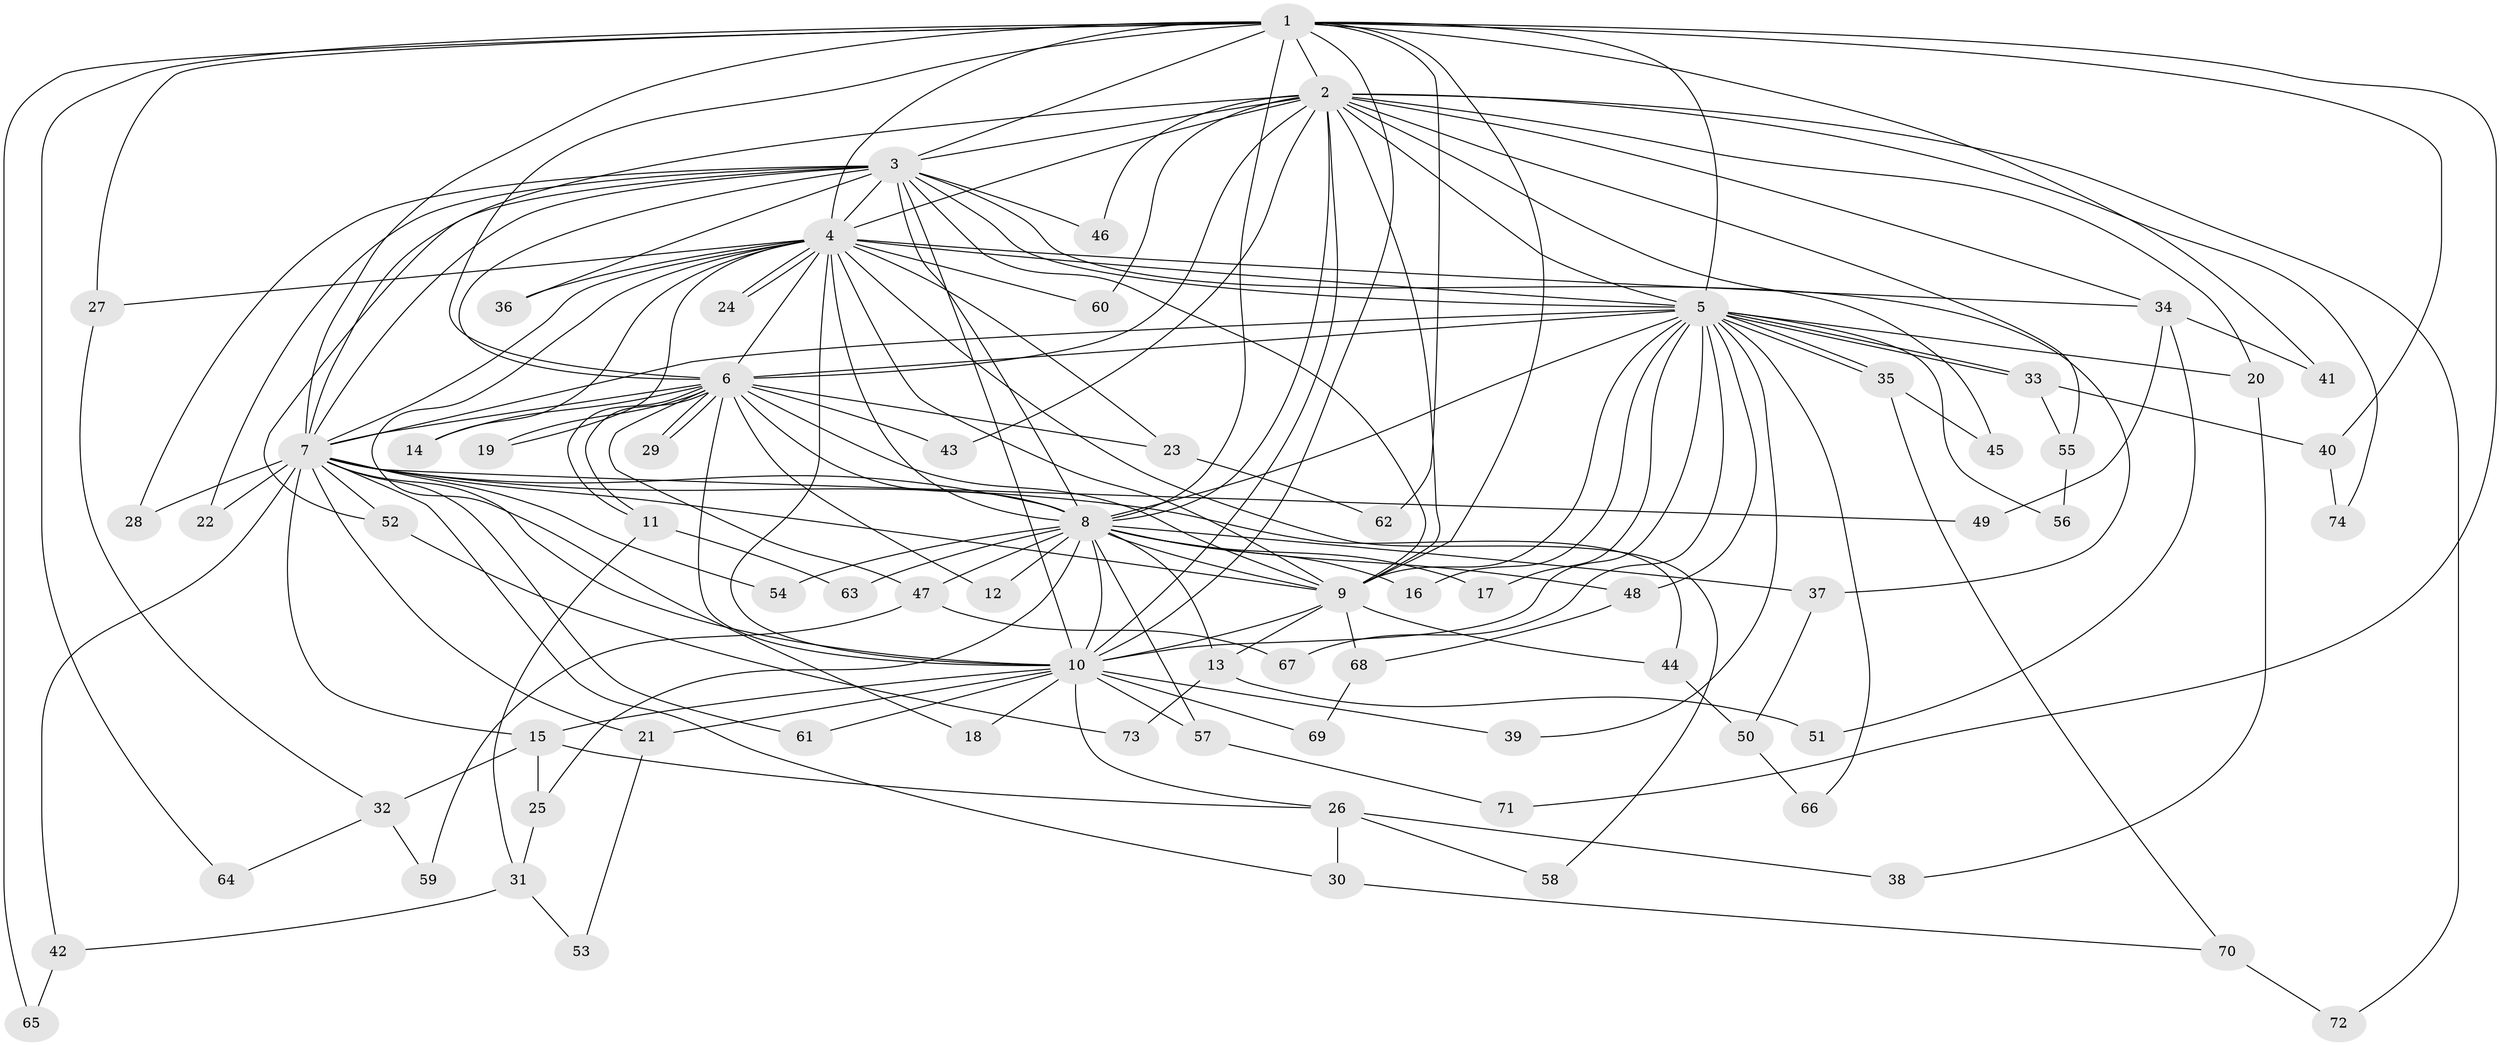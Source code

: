 // Generated by graph-tools (version 1.1) at 2025/49/03/09/25 03:49:32]
// undirected, 74 vertices, 173 edges
graph export_dot {
graph [start="1"]
  node [color=gray90,style=filled];
  1;
  2;
  3;
  4;
  5;
  6;
  7;
  8;
  9;
  10;
  11;
  12;
  13;
  14;
  15;
  16;
  17;
  18;
  19;
  20;
  21;
  22;
  23;
  24;
  25;
  26;
  27;
  28;
  29;
  30;
  31;
  32;
  33;
  34;
  35;
  36;
  37;
  38;
  39;
  40;
  41;
  42;
  43;
  44;
  45;
  46;
  47;
  48;
  49;
  50;
  51;
  52;
  53;
  54;
  55;
  56;
  57;
  58;
  59;
  60;
  61;
  62;
  63;
  64;
  65;
  66;
  67;
  68;
  69;
  70;
  71;
  72;
  73;
  74;
  1 -- 2;
  1 -- 3;
  1 -- 4;
  1 -- 5;
  1 -- 6;
  1 -- 7;
  1 -- 8;
  1 -- 9;
  1 -- 10;
  1 -- 27;
  1 -- 40;
  1 -- 41;
  1 -- 62;
  1 -- 64;
  1 -- 65;
  1 -- 71;
  2 -- 3;
  2 -- 4;
  2 -- 5;
  2 -- 6;
  2 -- 7;
  2 -- 8;
  2 -- 9;
  2 -- 10;
  2 -- 20;
  2 -- 34;
  2 -- 43;
  2 -- 45;
  2 -- 46;
  2 -- 55;
  2 -- 60;
  2 -- 72;
  2 -- 74;
  3 -- 4;
  3 -- 5;
  3 -- 6;
  3 -- 7;
  3 -- 8;
  3 -- 9;
  3 -- 10;
  3 -- 22;
  3 -- 28;
  3 -- 36;
  3 -- 37;
  3 -- 46;
  3 -- 52;
  4 -- 5;
  4 -- 6;
  4 -- 7;
  4 -- 8;
  4 -- 9;
  4 -- 10;
  4 -- 14;
  4 -- 18;
  4 -- 19;
  4 -- 23;
  4 -- 24;
  4 -- 24;
  4 -- 27;
  4 -- 34;
  4 -- 36;
  4 -- 58;
  4 -- 60;
  5 -- 6;
  5 -- 7;
  5 -- 8;
  5 -- 9;
  5 -- 10;
  5 -- 16;
  5 -- 17;
  5 -- 20;
  5 -- 33;
  5 -- 33;
  5 -- 35;
  5 -- 35;
  5 -- 39;
  5 -- 48;
  5 -- 56;
  5 -- 66;
  5 -- 67;
  6 -- 7;
  6 -- 8;
  6 -- 9;
  6 -- 10;
  6 -- 11;
  6 -- 11;
  6 -- 12;
  6 -- 14;
  6 -- 19;
  6 -- 23;
  6 -- 29;
  6 -- 29;
  6 -- 43;
  6 -- 47;
  7 -- 8;
  7 -- 9;
  7 -- 10;
  7 -- 15;
  7 -- 21;
  7 -- 22;
  7 -- 28;
  7 -- 30;
  7 -- 42;
  7 -- 44;
  7 -- 49;
  7 -- 52;
  7 -- 54;
  7 -- 61;
  8 -- 9;
  8 -- 10;
  8 -- 12;
  8 -- 13;
  8 -- 16;
  8 -- 17;
  8 -- 25;
  8 -- 37;
  8 -- 47;
  8 -- 48;
  8 -- 54;
  8 -- 57;
  8 -- 63;
  9 -- 10;
  9 -- 13;
  9 -- 44;
  9 -- 68;
  10 -- 15;
  10 -- 18;
  10 -- 21;
  10 -- 26;
  10 -- 39;
  10 -- 57;
  10 -- 61;
  10 -- 69;
  11 -- 31;
  11 -- 63;
  13 -- 51;
  13 -- 73;
  15 -- 25;
  15 -- 26;
  15 -- 32;
  20 -- 38;
  21 -- 53;
  23 -- 62;
  25 -- 31;
  26 -- 30;
  26 -- 38;
  26 -- 58;
  27 -- 32;
  30 -- 70;
  31 -- 42;
  31 -- 53;
  32 -- 59;
  32 -- 64;
  33 -- 40;
  33 -- 55;
  34 -- 41;
  34 -- 49;
  34 -- 51;
  35 -- 45;
  35 -- 70;
  37 -- 50;
  40 -- 74;
  42 -- 65;
  44 -- 50;
  47 -- 59;
  47 -- 67;
  48 -- 68;
  50 -- 66;
  52 -- 73;
  55 -- 56;
  57 -- 71;
  68 -- 69;
  70 -- 72;
}
